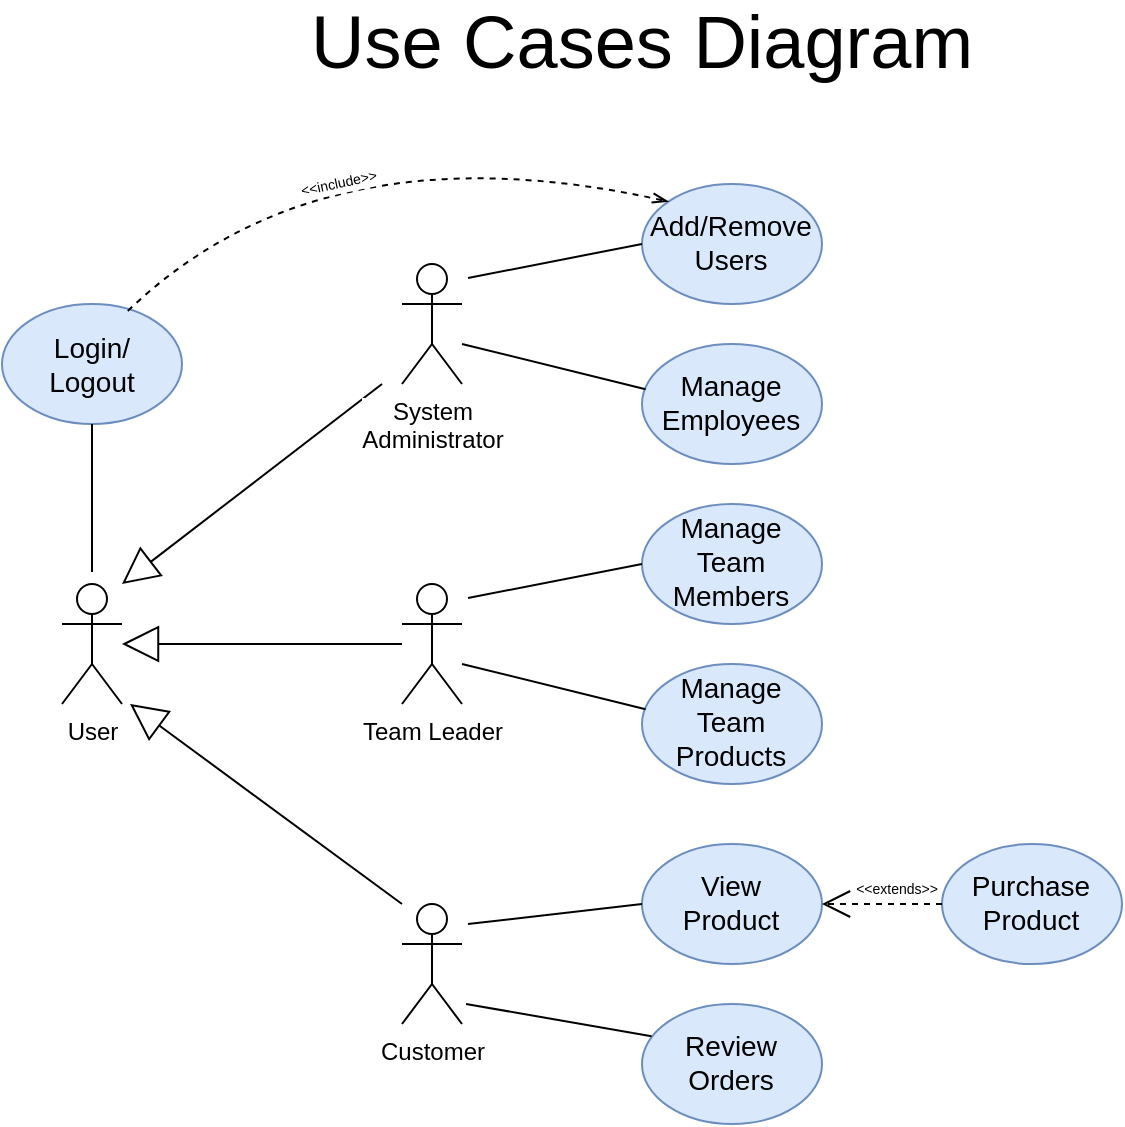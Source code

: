 <mxfile version="12.1.0" type="onedrive" pages="1"><diagram id="ZYZK9tLI3Ztv3Gfm-SlT" name="Page-1"><mxGraphModel dx="1372" dy="501" grid="1" gridSize="10" guides="1" tooltips="1" connect="1" arrows="1" fold="1" page="1" pageScale="1" pageWidth="827" pageHeight="1169" math="0" shadow="0"><root><mxCell id="0"/><mxCell id="1" parent="0"/><mxCell id="O5KyvBQggfFyBPn-FzYc-1" value="User" style="shape=umlActor;verticalLabelPosition=bottom;labelBackgroundColor=#ffffff;verticalAlign=top;html=1;" vertex="1" parent="1"><mxGeometry x="40" y="300" width="30" height="60" as="geometry"/></mxCell><mxCell id="O5KyvBQggfFyBPn-FzYc-2" value="&lt;font style=&quot;font-size: 14px&quot;&gt;Login/&lt;br&gt;Logout&lt;/font&gt;" style="ellipse;whiteSpace=wrap;html=1;fillColor=#dae8fc;strokeColor=#6c8ebf;" vertex="1" parent="1"><mxGeometry x="10" y="160" width="90" height="60" as="geometry"/></mxCell><mxCell id="O5KyvBQggfFyBPn-FzYc-3" value="" style="endArrow=block;endSize=16;endFill=0;html=1;" edge="1" parent="1"><mxGeometry width="160" relative="1" as="geometry"><mxPoint x="200" y="200" as="sourcePoint"/><mxPoint x="70" y="300" as="targetPoint"/></mxGeometry></mxCell><mxCell id="O5KyvBQggfFyBPn-FzYc-4" value="System&lt;br&gt;Administrator" style="shape=umlActor;verticalLabelPosition=bottom;labelBackgroundColor=#ffffff;verticalAlign=top;html=1;" vertex="1" parent="1"><mxGeometry x="210" y="140" width="30" height="60" as="geometry"/></mxCell><mxCell id="O5KyvBQggfFyBPn-FzYc-6" value="Team Leader" style="shape=umlActor;verticalLabelPosition=bottom;labelBackgroundColor=#ffffff;verticalAlign=top;html=1;" vertex="1" parent="1"><mxGeometry x="210" y="300" width="30" height="60" as="geometry"/></mxCell><mxCell id="O5KyvBQggfFyBPn-FzYc-10" value="Customer" style="shape=umlActor;verticalLabelPosition=bottom;labelBackgroundColor=#ffffff;verticalAlign=top;html=1;" vertex="1" parent="1"><mxGeometry x="210" y="460" width="30" height="60" as="geometry"/></mxCell><mxCell id="O5KyvBQggfFyBPn-FzYc-14" value="" style="endArrow=block;endSize=16;endFill=0;html=1;" edge="1" parent="1"><mxGeometry width="160" relative="1" as="geometry"><mxPoint x="210" y="330" as="sourcePoint"/><mxPoint x="70" y="330" as="targetPoint"/></mxGeometry></mxCell><mxCell id="O5KyvBQggfFyBPn-FzYc-15" value="" style="endArrow=block;endSize=16;endFill=0;html=1;" edge="1" parent="1"><mxGeometry width="160" relative="1" as="geometry"><mxPoint x="210" y="460" as="sourcePoint"/><mxPoint x="74" y="360" as="targetPoint"/></mxGeometry></mxCell><mxCell id="O5KyvBQggfFyBPn-FzYc-16" value="" style="endArrow=none;html=1;exitX=0.5;exitY=1;exitDx=0;exitDy=0;" edge="1" parent="1" source="O5KyvBQggfFyBPn-FzYc-2"><mxGeometry width="50" height="50" relative="1" as="geometry"><mxPoint x="10" y="560" as="sourcePoint"/><mxPoint x="55" y="294" as="targetPoint"/></mxGeometry></mxCell><mxCell id="O5KyvBQggfFyBPn-FzYc-18" value="&lt;font style=&quot;font-size: 14px&quot;&gt;View&lt;br&gt;Product&lt;/font&gt;" style="ellipse;whiteSpace=wrap;html=1;fillColor=#dae8fc;strokeColor=#6c8ebf;spacingTop=-2;spacingLeft=-1;" vertex="1" parent="1"><mxGeometry x="330" y="430" width="90" height="60" as="geometry"/></mxCell><mxCell id="O5KyvBQggfFyBPn-FzYc-19" value="&lt;font style=&quot;font-size: 14px&quot;&gt;Purchase&lt;br&gt;Product&lt;/font&gt;" style="ellipse;whiteSpace=wrap;html=1;fillColor=#dae8fc;strokeColor=#6c8ebf;spacingTop=-2;spacingLeft=-1;" vertex="1" parent="1"><mxGeometry x="480" y="430" width="90" height="60" as="geometry"/></mxCell><mxCell id="O5KyvBQggfFyBPn-FzYc-20" value="&lt;font style=&quot;font-size: 7px;&quot;&gt;&amp;lt;&amp;lt;extends&amp;gt;&amp;gt;&lt;/font&gt;" style="endArrow=open;endSize=12;dashed=1;html=1;exitX=0;exitY=0.5;exitDx=0;exitDy=0;entryX=1;entryY=0.5;entryDx=0;entryDy=0;labelBackgroundColor=none;spacingTop=-14;spacingLeft=14;fontSize=7;" edge="1" parent="1" source="O5KyvBQggfFyBPn-FzYc-19" target="O5KyvBQggfFyBPn-FzYc-18"><mxGeometry width="160" relative="1" as="geometry"><mxPoint x="10" y="650" as="sourcePoint"/><mxPoint x="170" y="650" as="targetPoint"/></mxGeometry></mxCell><mxCell id="O5KyvBQggfFyBPn-FzYc-21" value="&lt;font style=&quot;font-size: 14px&quot;&gt;Review&lt;br&gt;Orders&lt;/font&gt;" style="ellipse;whiteSpace=wrap;html=1;fillColor=#dae8fc;strokeColor=#6c8ebf;spacingTop=-2;spacingLeft=-1;" vertex="1" parent="1"><mxGeometry x="330" y="510" width="90" height="60" as="geometry"/></mxCell><mxCell id="O5KyvBQggfFyBPn-FzYc-22" value="" style="endArrow=none;html=1;labelBackgroundColor=none;exitX=0.053;exitY=0.268;exitDx=0;exitDy=0;exitPerimeter=0;" edge="1" parent="1" source="O5KyvBQggfFyBPn-FzYc-21"><mxGeometry width="50" height="50" relative="1" as="geometry"><mxPoint x="10" y="640" as="sourcePoint"/><mxPoint x="242" y="510" as="targetPoint"/></mxGeometry></mxCell><mxCell id="O5KyvBQggfFyBPn-FzYc-23" value="" style="endArrow=none;html=1;labelBackgroundColor=none;entryX=0;entryY=0.5;entryDx=0;entryDy=0;" edge="1" parent="1" target="O5KyvBQggfFyBPn-FzYc-18"><mxGeometry width="50" height="50" relative="1" as="geometry"><mxPoint x="243" y="470" as="sourcePoint"/><mxPoint x="60" y="590" as="targetPoint"/></mxGeometry></mxCell><mxCell id="O5KyvBQggfFyBPn-FzYc-24" value="&lt;font style=&quot;font-size: 14px&quot;&gt;Manage&lt;br&gt;Team&lt;br&gt;Products&lt;/font&gt;" style="ellipse;whiteSpace=wrap;html=1;fillColor=#dae8fc;strokeColor=#6c8ebf;spacingTop=-2;spacingLeft=-1;" vertex="1" parent="1"><mxGeometry x="330" y="340" width="90" height="60" as="geometry"/></mxCell><mxCell id="O5KyvBQggfFyBPn-FzYc-25" value="&lt;font style=&quot;font-size: 14px&quot;&gt;Manage&lt;br&gt;Team Members&lt;/font&gt;" style="ellipse;whiteSpace=wrap;html=1;fillColor=#dae8fc;strokeColor=#6c8ebf;spacingTop=-2;spacingLeft=-1;" vertex="1" parent="1"><mxGeometry x="330" y="260" width="90" height="60" as="geometry"/></mxCell><mxCell id="O5KyvBQggfFyBPn-FzYc-26" value="" style="endArrow=none;html=1;labelBackgroundColor=none;entryX=0;entryY=0.5;entryDx=0;entryDy=0;" edge="1" parent="1" target="O5KyvBQggfFyBPn-FzYc-25"><mxGeometry width="50" height="50" relative="1" as="geometry"><mxPoint x="243" y="307" as="sourcePoint"/><mxPoint x="330" y="293" as="targetPoint"/></mxGeometry></mxCell><mxCell id="O5KyvBQggfFyBPn-FzYc-27" value="" style="endArrow=none;html=1;labelBackgroundColor=none;exitX=0.02;exitY=0.377;exitDx=0;exitDy=0;exitPerimeter=0;" edge="1" parent="1" source="O5KyvBQggfFyBPn-FzYc-24"><mxGeometry width="50" height="50" relative="1" as="geometry"><mxPoint x="332.77" y="376.08" as="sourcePoint"/><mxPoint x="240.0" y="340.0" as="targetPoint"/></mxGeometry></mxCell><mxCell id="O5KyvBQggfFyBPn-FzYc-28" value="&lt;font style=&quot;font-size: 14px&quot;&gt;Manage&lt;br&gt;Employees&lt;br&gt;&lt;/font&gt;" style="ellipse;whiteSpace=wrap;html=1;fillColor=#dae8fc;strokeColor=#6c8ebf;spacingTop=-2;spacingLeft=-1;" vertex="1" parent="1"><mxGeometry x="330" y="180" width="90" height="60" as="geometry"/></mxCell><mxCell id="O5KyvBQggfFyBPn-FzYc-29" value="&lt;font style=&quot;font-size: 14px&quot;&gt;Add/Remove&lt;br&gt;Users&lt;br&gt;&lt;/font&gt;" style="ellipse;whiteSpace=wrap;html=1;fillColor=#dae8fc;strokeColor=#6c8ebf;spacingTop=-2;spacingLeft=-1;" vertex="1" parent="1"><mxGeometry x="330" y="100" width="90" height="60" as="geometry"/></mxCell><mxCell id="O5KyvBQggfFyBPn-FzYc-30" value="" style="endArrow=none;html=1;labelBackgroundColor=none;" edge="1" parent="1"><mxGeometry width="50" height="50" relative="1" as="geometry"><mxPoint x="243" y="147" as="sourcePoint"/><mxPoint x="330" y="130" as="targetPoint"/></mxGeometry></mxCell><mxCell id="O5KyvBQggfFyBPn-FzYc-31" value="" style="endArrow=none;html=1;labelBackgroundColor=none;exitX=0.02;exitY=0.377;exitDx=0;exitDy=0;exitPerimeter=0;" edge="1" parent="1"><mxGeometry width="50" height="50" relative="1" as="geometry"><mxPoint x="331.8" y="202.62" as="sourcePoint"/><mxPoint x="240.0" y="180.0" as="targetPoint"/></mxGeometry></mxCell><mxCell id="O5KyvBQggfFyBPn-FzYc-33" value="" style="curved=1;endArrow=openThin;html=1;labelBackgroundColor=none;fontSize=7;dashed=1;endFill=0;exitX=0.699;exitY=0.058;exitDx=0;exitDy=0;exitPerimeter=0;entryX=0;entryY=0;entryDx=0;entryDy=0;" edge="1" parent="1" source="O5KyvBQggfFyBPn-FzYc-2" target="O5KyvBQggfFyBPn-FzYc-29"><mxGeometry width="50" height="50" relative="1" as="geometry"><mxPoint x="100" y="150" as="sourcePoint"/><mxPoint x="150" y="100" as="targetPoint"/><Array as="points"><mxPoint x="170" y="70"/></Array></mxGeometry></mxCell><mxCell id="O5KyvBQggfFyBPn-FzYc-34" value="&amp;lt;&amp;lt;include&amp;gt;&amp;gt;" style="text;html=1;resizable=0;points=[];align=center;verticalAlign=middle;labelBackgroundColor=#ffffff;fontSize=7;spacingTop=-13;rotation=348;" vertex="1" connectable="0" parent="O5KyvBQggfFyBPn-FzYc-33"><mxGeometry x="-0.251" y="-32" relative="1" as="geometry"><mxPoint y="0.5" as="offset"/></mxGeometry></mxCell><mxCell id="O5KyvBQggfFyBPn-FzYc-35" value="&lt;font style=&quot;font-size: 37px&quot;&gt;Use Cases Diagram&lt;/font&gt;" style="text;html=1;strokeColor=none;fillColor=none;align=center;verticalAlign=middle;whiteSpace=wrap;rounded=0;fontSize=7;" vertex="1" parent="1"><mxGeometry x="145" y="20" width="370" height="20" as="geometry"/></mxCell></root></mxGraphModel></diagram></mxfile>
